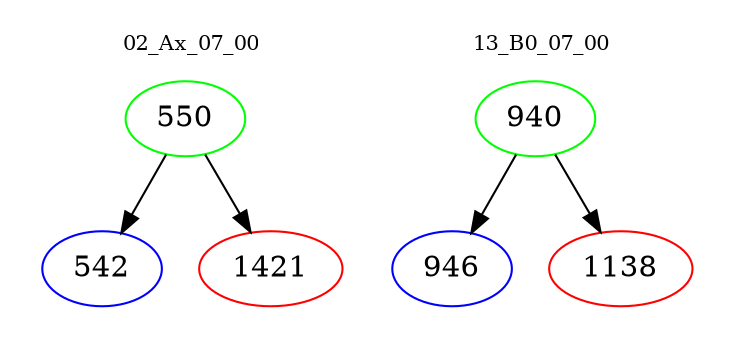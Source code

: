 digraph{
subgraph cluster_0 {
color = white
label = "02_Ax_07_00";
fontsize=10;
T0_550 [label="550", color="green"]
T0_550 -> T0_542 [color="black"]
T0_542 [label="542", color="blue"]
T0_550 -> T0_1421 [color="black"]
T0_1421 [label="1421", color="red"]
}
subgraph cluster_1 {
color = white
label = "13_B0_07_00";
fontsize=10;
T1_940 [label="940", color="green"]
T1_940 -> T1_946 [color="black"]
T1_946 [label="946", color="blue"]
T1_940 -> T1_1138 [color="black"]
T1_1138 [label="1138", color="red"]
}
}
